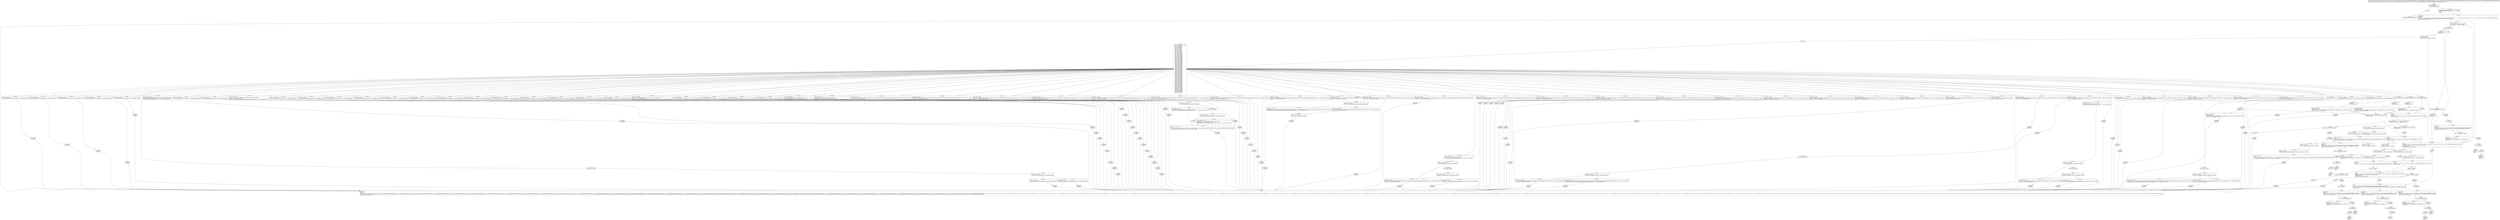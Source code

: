 digraph "CFG forcom.google.android.gms.internal.ads.zzdpn.zza(Ljava\/lang\/Object;Lcom\/google\/android\/gms\/internal\/ads\/zzdpz;Lcom\/google\/android\/gms\/internal\/ads\/zzdnn;)V" {
Node_0 [shape=record,label="{0\:\ 0x0000|MTH_ENTER_BLOCK\l|if (r15 != null) goto L_0x0008\l}"];
Node_1 [shape=record,label="{1\:\ 0x0002}"];
Node_2 [shape=record,label="{2\:\ 0x0007|throw new java.lang.NullPointerException()\l}"];
Node_3 [shape=record,label="{3\:\ 0x0008|com.google.android.gms.internal.ads.zzdqs\<?, ?\> r6 = r12.zzhke\lcom.google.android.gms.internal.ads.zzdno\<?\> r0 = r12.zzhkf\lr5 = null\lr4 = null\l}"];
Node_4 [shape=record,label="{4\:\ 0x000e|LOOP_START\lSYNTHETIC\lPHI: r4 r5 \l  PHI: (r4v1 com.google.android.gms.internal.ads.zzdnr\<?\>) = (r4v0 com.google.android.gms.internal.ads.zzdnr\<?\>), (r4v2 com.google.android.gms.internal.ads.zzdnr\<?\>) binds: [B:3:0x0008, B:190:0x000e] A[DONT_GENERATE, DONT_INLINE]\l  PHI: (r5v1 ?) = (r5v0 ?), (r5v3 ?) binds: [B:3:0x0008, B:190:0x000e] A[DONT_GENERATE, DONT_INLINE]\lLOOP:0: B:4:0x000e\-\>B:190:0x000e\l}"];
Node_5 [shape=record,label="{5\:\ ?|Catch:\{ all \-\> 0x00e1 \}\l|int r1 = r14.zzaws()     \/\/ Catch:\{ all \-\> 0x00e1 \}\lint r2 = zzgx(r1)     \/\/ Catch:\{ all \-\> 0x00e1 \}\l}"];
Node_6 [shape=record,label="{6\:\ 0x0016|if (r2 \>= 0) goto L_0x0075\l}"];
Node_7 [shape=record,label="{7\:\ 0x0018}"];
Node_8 [shape=record,label="{8\:\ 0x001b|if (r1 != Integer.MAX_VALUE) goto L_0x0034\l}"];
Node_9 [shape=record,label="{9\:\ 0x001d|int r0 = r12.zzhka\l}"];
Node_10 [shape=record,label="{10\:\ 0x001f|LOOP_START\lPHI: r0 r5 \l  PHI: (r0v13 int) = (r0v12 int), (r0v14 int) binds: [B:9:0x001d, B:12:0x0023] A[DONT_GENERATE, DONT_INLINE]\l  PHI: (r5v12 ?) = (r5v1 ?), (r5v13 ?) binds: [B:9:0x001d, B:12:0x0023] A[DONT_GENERATE, DONT_INLINE]\lLOOP:1: B:10:0x001f\-\>B:12:0x0023\l}"];
Node_11 [shape=record,label="{11\:\ 0x0021|if (r0 \>= r12.zzhkb) goto L_0x002e\l}"];
Node_12 [shape=record,label="{12\:\ 0x0023|LOOP_END\lLOOP:1: B:10:0x001f\-\>B:12:0x0023\l|java.lang.Object r5 = zza((java.lang.Object) r13, r12.zzhjz[r0], r5, r6)\lint r0 = r0 + 1\l}"];
Node_13 [shape=record,label="{13\:\ 0x002e|if (r5 == null) goto L_?\l}"];
Node_14 [shape=record,label="{14\:\ 0x0030|r6.zzg(r13, r5)\l}"];
Node_15 [shape=record,label="{15\:\ 0x0034|SYNTHETIC\lSplitter:B:15:0x0034\l}"];
Node_16 [shape=record,label="{16\:\ ?|Catch:\{ all \-\> 0x00e1 \}\lSplitter:B:15:0x0034\l}"];
Node_17 [shape=record,label="{17\:\ 0x0036|Catch:\{ all \-\> 0x00e1 \}\l|if (r12.zzhjv != false) goto L_0x0048     \/\/ Catch:\{ all \-\> 0x00e1 \}\l}"];
Node_18 [shape=record,label="{18\:\ 0x0038|Catch:\{ all \-\> 0x00e1 \}\l|r2 = null     \/\/ Catch:\{ all \-\> 0x00e1 \}\l}"];
Node_19 [shape=record,label="{19\:\ 0x0039|Catch:\{ all \-\> 0x00e1 \}\lPHI: r2 \l  PHI: (r2v127 java.lang.Object) = (r2v126 java.lang.Object), (r2v132 java.lang.Object) binds: [B:23:0x0048, B:18:0x0038] A[DONT_GENERATE, DONT_INLINE]\l|if (r2 == null) goto L_0x004f     \/\/ Catch:\{ all \-\> 0x00e1 \}\l}"];
Node_20 [shape=record,label="{20\:\ 0x003b|Catch:\{ all \-\> 0x00e1 \}\l|if (r4 != null) goto L_0x0041     \/\/ Catch:\{ all \-\> 0x00e1 \}\l}"];
Node_21 [shape=record,label="{21\:\ 0x003d|Catch:\{ all \-\> 0x00e1 \}\l|com.google.android.gms.internal.ads.zzdnr r4 = r0.zzz(r13)     \/\/ Catch:\{ all \-\> 0x00e1 \}\l}"];
Node_22 [shape=record,label="{22\:\ 0x0041|Catch:\{ all \-\> 0x00e1 \}\lPHI: r4 \l  PHI: (r4v3 com.google.android.gms.internal.ads.zzdnr\<?\>) = (r4v1 com.google.android.gms.internal.ads.zzdnr\<?\>), (r4v4 com.google.android.gms.internal.ads.zzdnr\<?\>) binds: [B:20:0x003b, B:21:0x003d] A[DONT_GENERATE, DONT_INLINE]\l|java.lang.Object r5 = r0.zza(r14, r2, r15, r4, r5, r6)     \/\/ Catch:\{ all \-\> 0x00e1 \}\l}"];
Node_23 [shape=record,label="{23\:\ 0x0048|Catch:\{ all \-\> 0x00e1 \}\l|java.lang.Object r2 = r0.zza(r15, r12.zzhju, r1)     \/\/ Catch:\{ all \-\> 0x00e1 \}\l}"];
Node_24 [shape=record,label="{24\:\ 0x004f|Catch:\{ all \-\> 0x00e1 \}\l|r6.zza(r14)     \/\/ Catch:\{ all \-\> 0x00e1 \}\l}"];
Node_25 [shape=record,label="{25\:\ 0x0052|Catch:\{ all \-\> 0x00e1 \}\l|if (r5 != null) goto L_0x06a2     \/\/ Catch:\{ all \-\> 0x00e1 \}\l}"];
Node_26 [shape=record,label="{26\:\ 0x0054|Catch:\{ all \-\> 0x00e1 \}\l|java.lang.Object r1 = r6.zzap(r13)     \/\/ Catch:\{ all \-\> 0x00e1 \}\l}"];
Node_27 [shape=record,label="{27\:\ 0x0058|SYNTHETIC\lPHI: r1 \l  PHI: (r1v151 ?) = (r1v150 ?), (r1v154 ?) binds: [B:189:0x06a2, B:26:0x0054] A[DONT_GENERATE, DONT_INLINE]\lSplitter:B:27:0x0058\l}"];
Node_28 [shape=record,label="{28\:\ ?|Catch:\{ all \-\> 0x068e \}\lSplitter:B:27:0x0058\l}"];
Node_29 [shape=record,label="{29\:\ 0x005c|if (r6.zza(r1, r14) != false) goto L_0x069f\l}"];
Node_30 [shape=record,label="{30\:\ 0x005e|int r0 = r12.zzhka\l}"];
Node_31 [shape=record,label="{31\:\ 0x0060|LOOP_START\lPHI: r0 r1 \l  PHI: (r0v16 int) = (r0v15 int), (r0v17 int) binds: [B:30:0x005e, B:33:0x0064] A[DONT_GENERATE, DONT_INLINE]\l  PHI: (r1v152 ?) = (r1v151 ?), (r1v153 ?) binds: [B:30:0x005e, B:33:0x0064] A[DONT_GENERATE, DONT_INLINE]\lLOOP:2: B:31:0x0060\-\>B:33:0x0064\l}"];
Node_32 [shape=record,label="{32\:\ 0x0062|if (r0 \>= r12.zzhkb) goto L_0x006f\l}"];
Node_33 [shape=record,label="{33\:\ 0x0064|LOOP_END\lLOOP:2: B:31:0x0060\-\>B:33:0x0064\l|java.lang.Object r1 = zza((java.lang.Object) r13, r12.zzhjz[r0], r1, r6)\lint r0 = r0 + 1\l}"];
Node_34 [shape=record,label="{34\:\ 0x006f|if (r1 == null) goto L_?\l}"];
Node_35 [shape=record,label="{35\:\ 0x0071|r6.zzg(r13, r1)\l}"];
Node_36 [shape=record,label="{36\:\ 0x0075|SYNTHETIC\lSplitter:B:36:0x0075\l}"];
Node_37 [shape=record,label="{37\:\ ?|Catch:\{ all \-\> 0x00e1 \}\lSplitter:B:36:0x0075\l|int r3 = zzgu(r2)     \/\/ Catch:\{ all \-\> 0x00e1 \}\l}"];
Node_38 [shape=record,label="{38\:\ 0x0078}"];
Node_39 [shape=record,label="{39\:\ 0x007e|switch(((267386880 & r3) \>\>\> 20)) \{\l    case 0: goto L_0x009e;\l    case 1: goto L_0x00d0;\l    case 2: goto L_0x00f5;\l    case 3: goto L_0x0106;\l    case 4: goto L_0x0117;\l    case 5: goto L_0x0128;\l    case 6: goto L_0x0139;\l    case 7: goto L_0x014a;\l    case 8: goto L_0x015b;\l    case 9: goto L_0x0163;\l    case 10: goto L_0x019d;\l    case 11: goto L_0x01ae;\l    case 12: goto L_0x01bf;\l    case 13: goto L_0x01e2;\l    case 14: goto L_0x01f3;\l    case 15: goto L_0x0204;\l    case 16: goto L_0x0215;\l    case 17: goto L_0x0226;\l    case 18: goto L_0x0260;\l    case 19: goto L_0x0270;\l    case 20: goto L_0x0280;\l    case 21: goto L_0x0290;\l    case 22: goto L_0x02a0;\l    case 23: goto L_0x02b0;\l    case 24: goto L_0x02c0;\l    case 25: goto L_0x02d0;\l    case 26: goto L_0x02e0;\l    case 27: goto L_0x0306;\l    case 28: goto L_0x031a;\l    case 29: goto L_0x032a;\l    case 30: goto L_0x033a;\l    case 31: goto L_0x0352;\l    case 32: goto L_0x0362;\l    case 33: goto L_0x0372;\l    case 34: goto L_0x0382;\l    case 35: goto L_0x0392;\l    case 36: goto L_0x03a2;\l    case 37: goto L_0x03b2;\l    case 38: goto L_0x03c2;\l    case 39: goto L_0x03d2;\l    case 40: goto L_0x03e2;\l    case 41: goto L_0x03f2;\l    case 42: goto L_0x0402;\l    case 43: goto L_0x0412;\l    case 44: goto L_0x0422;\l    case 45: goto L_0x043a;\l    case 46: goto L_0x044a;\l    case 47: goto L_0x045a;\l    case 48: goto L_0x046a;\l    case 49: goto L_0x047a;\l    case 50: goto L_0x048e;\l    case 51: goto L_0x04d2;\l    case 52: goto L_0x04e7;\l    case 53: goto L_0x04fc;\l    case 54: goto L_0x0511;\l    case 55: goto L_0x0526;\l    case 56: goto L_0x053b;\l    case 57: goto L_0x0550;\l    case 58: goto L_0x0565;\l    case 59: goto L_0x057a;\l    case 60: goto L_0x0582;\l    case 61: goto L_0x05be;\l    case 62: goto L_0x05cf;\l    case 63: goto L_0x05e4;\l    case 64: goto L_0x060b;\l    case 65: goto L_0x0620;\l    case 66: goto L_0x0635;\l    case 67: goto L_0x064a;\l    case 68: goto L_0x065f;\l    default: goto L_0x0081;\l\}\l}"];
Node_40 [shape=record,label="{40\:\ 0x0081|if (r5 != null) goto L_0x0699\l}"];
Node_41 [shape=record,label="{41\:\ 0x0083|SYNTHETIC\lSplitter:B:41:0x0083\l}"];
Node_42 [shape=record,label="{42\:\ ?|Catch:\{ zzdok \-\> 0x00af \}\lSplitter:B:41:0x0083\l|java.lang.Object r1 = r6.zzazy()     \/\/ Catch:\{ zzdok \-\> 0x00af \}\l}"];
Node_43 [shape=record,label="{43\:\ 0x0087|SYNTHETIC\lPHI: r1 \l  PHI: (r1v143 ?) = (r1v142 ?), (r1v146 ?) binds: [B:186:0x0699, B:42:?] A[DONT_GENERATE, DONT_INLINE]\lSplitter:B:43:0x0087\l}"];
Node_44 [shape=record,label="{44\:\ ?|Catch:\{ zzdok \-\> 0x0692 \}\lSplitter:B:43:0x0087\l}"];
Node_45 [shape=record,label="{45\:\ 0x008b|if (r6.zza(r1, r14) != false) goto L_0x067b\l}"];
Node_46 [shape=record,label="{46\:\ 0x008d|int r0 = r12.zzhka\l}"];
Node_47 [shape=record,label="{47\:\ 0x008f|LOOP_START\lPHI: r0 r1 \l  PHI: (r0v10 int) = (r0v9 int), (r0v11 int) binds: [B:46:0x008d, B:49:0x0093] A[DONT_GENERATE, DONT_INLINE]\l  PHI: (r1v144 ?) = (r1v143 ?), (r1v145 ?) binds: [B:46:0x008d, B:49:0x0093] A[DONT_GENERATE, DONT_INLINE]\lLOOP:3: B:47:0x008f\-\>B:49:0x0093\l}"];
Node_48 [shape=record,label="{48\:\ 0x0091|if (r0 \>= r12.zzhkb) goto L_0x0674\l}"];
Node_49 [shape=record,label="{49\:\ 0x0093|LOOP_END\lLOOP:3: B:47:0x008f\-\>B:49:0x0093\l|java.lang.Object r1 = zza((java.lang.Object) r13, r12.zzhjz[r0], r1, r6)\lint r0 = r0 + 1\l}"];
Node_50 [shape=record,label="{50\:\ 0x009e|long r8 = (long) (1048575 & r3)\l}"];
Node_51 [shape=record,label="{51\:\ 0x00a3|SYNTHETIC\lSplitter:B:51:0x00a3\l}"];
Node_52 [shape=record,label="{52\:\ ?|Catch:\{ zzdok \-\> 0x00af \}\lSplitter:B:51:0x00a3\l|com.google.android.gms.internal.ads.zzdqy.zza((java.lang.Object) r13, r8, r14.readDouble())     \/\/ Catch:\{ zzdok \-\> 0x00af \}\lzze(r13, r2)     \/\/ Catch:\{ zzdok \-\> 0x00af \}\l}"];
Node_53 [shape=record,label="{53\:\ 0x00af|ExcHandler: zzdok (e com.google.android.gms.internal.ads.zzdok)\lSplitter:B:41:0x0083\l}"];
Node_54 [shape=record,label="{54\:\ 0x00b0|SYNTHETIC\lPHI: r5 \l  PHI: (r5v8 ?) = (r5v1 ?), (r5v10 ?) binds: [B:53:0x00af, B:184:0x0693] A[DONT_GENERATE, DONT_INLINE]\lSplitter:B:54:0x00b0\l}"];
Node_55 [shape=record,label="{55\:\ ?|Catch:\{ all \-\> 0x00e1 \}\lSplitter:B:54:0x00b0\l|r6.zza(r14)     \/\/ Catch:\{ all \-\> 0x00e1 \}\l}"];
Node_56 [shape=record,label="{56\:\ 0x00b3|Catch:\{ all \-\> 0x00e1 \}\l|if (r5 != null) goto L_0x0696     \/\/ Catch:\{ all \-\> 0x00e1 \}\l}"];
Node_57 [shape=record,label="{57\:\ 0x00b5|Catch:\{ all \-\> 0x00e1 \}\l|java.lang.Object r1 = r6.zzap(r13)     \/\/ Catch:\{ all \-\> 0x00e1 \}\l}"];
Node_58 [shape=record,label="{58\:\ 0x00b9|SYNTHETIC\lPHI: r1 \l  PHI: (r1v135 ?) = (r1v134 ?), (r1v138 ?) binds: [B:185:0x0696, B:57:0x00b5] A[DONT_GENERATE, DONT_INLINE]\l}"];
Node_59 [shape=record,label="{59\:\ ?|Catch:\{ all \-\> 0x068e \}\l}"];
Node_60 [shape=record,label="{60\:\ 0x00bd|if (r6.zza(r1, r14) != false) goto L_0x0685\l}"];
Node_61 [shape=record,label="{61\:\ 0x00bf|int r0 = r12.zzhka\l}"];
Node_62 [shape=record,label="{62\:\ 0x00c1|LOOP_START\lPHI: r0 r1 \l  PHI: (r0v7 int) = (r0v6 int), (r0v8 int) binds: [B:61:0x00bf, B:64:0x00c5] A[DONT_GENERATE, DONT_INLINE]\l  PHI: (r1v136 ?) = (r1v135 ?), (r1v137 ?) binds: [B:61:0x00bf, B:64:0x00c5] A[DONT_GENERATE, DONT_INLINE]\lLOOP:4: B:62:0x00c1\-\>B:64:0x00c5\l}"];
Node_63 [shape=record,label="{63\:\ 0x00c3|if (r0 \>= r12.zzhkb) goto L_0x067e\l}"];
Node_64 [shape=record,label="{64\:\ 0x00c5|LOOP_END\lLOOP:4: B:62:0x00c1\-\>B:64:0x00c5\l|java.lang.Object r1 = zza((java.lang.Object) r13, r12.zzhjz[r0], r1, r6)\lint r0 = r0 + 1\l}"];
Node_65 [shape=record,label="{65\:\ 0x00d0|long r8 = (long) (1048575 & r3)\l}"];
Node_66 [shape=record,label="{66\:\ 0x00d5|SYNTHETIC\lSplitter:B:66:0x00d5\l}"];
Node_67 [shape=record,label="{67\:\ ?|Catch:\{ zzdok \-\> 0x00af \}\lSplitter:B:66:0x00d5\l|com.google.android.gms.internal.ads.zzdqy.zza((java.lang.Object) r13, r8, r14.readFloat())     \/\/ Catch:\{ zzdok \-\> 0x00af \}\lzze(r13, r2)     \/\/ Catch:\{ zzdok \-\> 0x00af \}\l}"];
Node_68 [shape=record,label="{68\:\ 0x00e1|PHI: r5 \l  PHI: (r5v2 ?) = (r5v1 ?), (r5v1 ?), (r5v1 ?), (r5v1 ?), (r5v8 ?), (r5v1 ?) binds: [B:4:0x000e, B:5:?, B:36:0x0075, B:37:?, B:54:0x00b0, B:15:0x0034] A[DONT_GENERATE, DONT_INLINE]\lExcHandler: all (r0v4 'th' java.lang.Throwable A[CUSTOM_DECLARE])\lSplitter:B:54:0x00b0\l|java.lang.Throwable r0 = move\-exception\l}"];
Node_69 [shape=record,label="{69\:\ 0x00e2|r2 = r0\lr1 = r5\l}"];
Node_70 [shape=record,label="{70\:\ 0x00e4|PHI: r1 r2 \l  PHI: (r1v0 ?) = (r1v3 ?), (r1v5 ?) binds: [B:69:0x00e2, B:182:0x068f] A[DONT_GENERATE, DONT_INLINE]\l  PHI: (r2v0 java.lang.Throwable) = (r2v1 java.lang.Throwable), (r2v3 java.lang.Throwable) binds: [B:69:0x00e2, B:182:0x068f] A[DONT_GENERATE, DONT_INLINE]\l|int r0 = r12.zzhka\l}"];
Node_71 [shape=record,label="{71\:\ 0x00e6|LOOP_START\lPHI: r0 r1 \l  PHI: (r0v2 int) = (r0v1 int), (r0v3 int) binds: [B:70:0x00e4, B:73:0x00ea] A[DONT_GENERATE, DONT_INLINE]\l  PHI: (r1v1 ?) = (r1v0 ?), (r1v2 ?) binds: [B:70:0x00e4, B:73:0x00ea] A[DONT_GENERATE, DONT_INLINE]\lLOOP:5: B:71:0x00e6\-\>B:73:0x00ea\l}"];
Node_72 [shape=record,label="{72\:\ 0x00e8|if (r0 \>= r12.zzhkb) goto L_0x0688\l}"];
Node_73 [shape=record,label="{73\:\ 0x00ea|LOOP_END\lLOOP:5: B:71:0x00e6\-\>B:73:0x00ea\l|java.lang.Object r1 = zza((java.lang.Object) r13, r12.zzhjz[r0], r1, r6)\lint r0 = r0 + 1\l}"];
Node_74 [shape=record,label="{74\:\ 0x00f5|long r8 = (long) (1048575 & r3)\l}"];
Node_75 [shape=record,label="{75\:\ 0x00fa|SYNTHETIC\lSplitter:B:75:0x00fa\l}"];
Node_76 [shape=record,label="{76\:\ ?|Catch:\{ zzdok \-\> 0x00af \}\lSplitter:B:75:0x00fa\l|com.google.android.gms.internal.ads.zzdqy.zza((java.lang.Object) r13, r8, r14.zzavw())     \/\/ Catch:\{ zzdok \-\> 0x00af \}\lzze(r13, r2)     \/\/ Catch:\{ zzdok \-\> 0x00af \}\l}"];
Node_77 [shape=record,label="{77\:\ 0x0106|Catch:\{ zzdok \-\> 0x00af \}\l|com.google.android.gms.internal.ads.zzdqy.zza((java.lang.Object) r13, (long) (1048575 & r3), r14.zzavv())     \/\/ Catch:\{ zzdok \-\> 0x00af \}\lzze(r13, r2)     \/\/ Catch:\{ zzdok \-\> 0x00af \}\l}"];
Node_78 [shape=record,label="{78\:\ 0x0117|Catch:\{ zzdok \-\> 0x00af \}\l|com.google.android.gms.internal.ads.zzdqy.zzb((java.lang.Object) r13, (long) (1048575 & r3), r14.zzavx())     \/\/ Catch:\{ zzdok \-\> 0x00af \}\lzze(r13, r2)     \/\/ Catch:\{ zzdok \-\> 0x00af \}\l}"];
Node_79 [shape=record,label="{79\:\ 0x0128|Catch:\{ zzdok \-\> 0x00af \}\l|com.google.android.gms.internal.ads.zzdqy.zza((java.lang.Object) r13, (long) (1048575 & r3), r14.zzavy())     \/\/ Catch:\{ zzdok \-\> 0x00af \}\lzze(r13, r2)     \/\/ Catch:\{ zzdok \-\> 0x00af \}\l}"];
Node_80 [shape=record,label="{80\:\ 0x0139|Catch:\{ zzdok \-\> 0x00af \}\l|com.google.android.gms.internal.ads.zzdqy.zzb((java.lang.Object) r13, (long) (1048575 & r3), r14.zzavz())     \/\/ Catch:\{ zzdok \-\> 0x00af \}\lzze(r13, r2)     \/\/ Catch:\{ zzdok \-\> 0x00af \}\l}"];
Node_81 [shape=record,label="{81\:\ 0x014a|Catch:\{ zzdok \-\> 0x00af \}\l|com.google.android.gms.internal.ads.zzdqy.zza((java.lang.Object) r13, (long) (1048575 & r3), r14.zzawa())     \/\/ Catch:\{ zzdok \-\> 0x00af \}\lzze(r13, r2)     \/\/ Catch:\{ zzdok \-\> 0x00af \}\l}"];
Node_82 [shape=record,label="{82\:\ 0x015b|Catch:\{ zzdok \-\> 0x00af \}\l|zza((java.lang.Object) r13, r3, r14)     \/\/ Catch:\{ zzdok \-\> 0x00af \}\lzze(r13, r2)     \/\/ Catch:\{ zzdok \-\> 0x00af \}\l}"];
Node_83 [shape=record,label="{83\:\ 0x0163|Catch:\{ zzdok \-\> 0x00af \}\l}"];
Node_84 [shape=record,label="{84\:\ 0x0167|Catch:\{ zzdok \-\> 0x00af \}\l|if (zzd(r13, r2) == false) goto L_0x0188     \/\/ Catch:\{ zzdok \-\> 0x00af \}\l}"];
Node_85 [shape=record,label="{85\:\ 0x0169|Catch:\{ zzdok \-\> 0x00af \}\l|java.lang.Object r1 = com.google.android.gms.internal.ads.zzdoc.zzb(com.google.android.gms.internal.ads.zzdqy.zzp(r13, (long) (1048575 & r3)), r14.zza(zzgr(r2), r15))     \/\/ Catch:\{ zzdok \-\> 0x00af \}\lcom.google.android.gms.internal.ads.zzdqy.zza((java.lang.Object) r13, (long) (1048575 & r3), r1)     \/\/ Catch:\{ zzdok \-\> 0x00af \}\l}"];
Node_86 [shape=record,label="{86\:\ 0x0188|Catch:\{ zzdok \-\> 0x00af \}\l|com.google.android.gms.internal.ads.zzdqy.zza((java.lang.Object) r13, (long) (1048575 & r3), r14.zza(zzgr(r2), r15))     \/\/ Catch:\{ zzdok \-\> 0x00af \}\lzze(r13, r2)     \/\/ Catch:\{ zzdok \-\> 0x00af \}\l}"];
Node_87 [shape=record,label="{87\:\ 0x019d|Catch:\{ zzdok \-\> 0x00af \}\l|com.google.android.gms.internal.ads.zzdqy.zza((java.lang.Object) r13, (long) (1048575 & r3), (java.lang.Object) r14.zzawc())     \/\/ Catch:\{ zzdok \-\> 0x00af \}\lzze(r13, r2)     \/\/ Catch:\{ zzdok \-\> 0x00af \}\l}"];
Node_88 [shape=record,label="{88\:\ 0x01ae|Catch:\{ zzdok \-\> 0x00af \}\l|com.google.android.gms.internal.ads.zzdqy.zzb((java.lang.Object) r13, (long) (1048575 & r3), r14.zzawd())     \/\/ Catch:\{ zzdok \-\> 0x00af \}\lzze(r13, r2)     \/\/ Catch:\{ zzdok \-\> 0x00af \}\l}"];
Node_89 [shape=record,label="{89\:\ 0x01bf|Catch:\{ zzdok \-\> 0x00af \}\l|int r7 = r14.zzawe()     \/\/ Catch:\{ zzdok \-\> 0x00af \}\lcom.google.android.gms.internal.ads.zzdof r8 = zzgt(r2)     \/\/ Catch:\{ zzdok \-\> 0x00af \}\l}"];
Node_90 [shape=record,label="{90\:\ 0x01c7|Catch:\{ zzdok \-\> 0x00af \}\l|if (r8 == null) goto L_0x01cf     \/\/ Catch:\{ zzdok \-\> 0x00af \}\l}"];
Node_91 [shape=record,label="{91\:\ 0x01c9|Catch:\{ zzdok \-\> 0x00af \}\l}"];
Node_92 [shape=record,label="{92\:\ 0x01cd|Catch:\{ zzdok \-\> 0x00af \}\l|if (r8.zzf(r7) == false) goto L_0x01dc     \/\/ Catch:\{ zzdok \-\> 0x00af \}\l}"];
Node_93 [shape=record,label="{93\:\ 0x01cf|Catch:\{ zzdok \-\> 0x00af \}\l|com.google.android.gms.internal.ads.zzdqy.zzb((java.lang.Object) r13, (long) (1048575 & r3), r7)     \/\/ Catch:\{ zzdok \-\> 0x00af \}\lzze(r13, r2)     \/\/ Catch:\{ zzdok \-\> 0x00af \}\l}"];
Node_94 [shape=record,label="{94\:\ 0x01dc|Catch:\{ zzdok \-\> 0x00af \}\l|java.lang.Object r5 = com.google.android.gms.internal.ads.zzdqc.zza(r1, r7, r5, r6)     \/\/ Catch:\{ zzdok \-\> 0x00af \}\l}"];
Node_95 [shape=record,label="{95\:\ 0x01e2|Catch:\{ zzdok \-\> 0x00af \}\l|com.google.android.gms.internal.ads.zzdqy.zzb((java.lang.Object) r13, (long) (1048575 & r3), r14.zzawf())     \/\/ Catch:\{ zzdok \-\> 0x00af \}\lzze(r13, r2)     \/\/ Catch:\{ zzdok \-\> 0x00af \}\l}"];
Node_96 [shape=record,label="{96\:\ 0x01f3|Catch:\{ zzdok \-\> 0x00af \}\l|com.google.android.gms.internal.ads.zzdqy.zza((java.lang.Object) r13, (long) (1048575 & r3), r14.zzawg())     \/\/ Catch:\{ zzdok \-\> 0x00af \}\lzze(r13, r2)     \/\/ Catch:\{ zzdok \-\> 0x00af \}\l}"];
Node_97 [shape=record,label="{97\:\ 0x0204|Catch:\{ zzdok \-\> 0x00af \}\l|com.google.android.gms.internal.ads.zzdqy.zzb((java.lang.Object) r13, (long) (1048575 & r3), r14.zzawh())     \/\/ Catch:\{ zzdok \-\> 0x00af \}\lzze(r13, r2)     \/\/ Catch:\{ zzdok \-\> 0x00af \}\l}"];
Node_98 [shape=record,label="{98\:\ 0x0215|Catch:\{ zzdok \-\> 0x00af \}\l|com.google.android.gms.internal.ads.zzdqy.zza((java.lang.Object) r13, (long) (1048575 & r3), r14.zzawi())     \/\/ Catch:\{ zzdok \-\> 0x00af \}\lzze(r13, r2)     \/\/ Catch:\{ zzdok \-\> 0x00af \}\l}"];
Node_99 [shape=record,label="{99\:\ 0x0226|Catch:\{ zzdok \-\> 0x00af \}\l}"];
Node_100 [shape=record,label="{100\:\ 0x022a|Catch:\{ zzdok \-\> 0x00af \}\l|if (zzd(r13, r2) == false) goto L_0x024b     \/\/ Catch:\{ zzdok \-\> 0x00af \}\l}"];
Node_101 [shape=record,label="{101\:\ 0x022c|Catch:\{ zzdok \-\> 0x00af \}\l|java.lang.Object r1 = com.google.android.gms.internal.ads.zzdoc.zzb(com.google.android.gms.internal.ads.zzdqy.zzp(r13, (long) (1048575 & r3)), r14.zzb(zzgr(r2), r15))     \/\/ Catch:\{ zzdok \-\> 0x00af \}\lcom.google.android.gms.internal.ads.zzdqy.zza((java.lang.Object) r13, (long) (1048575 & r3), r1)     \/\/ Catch:\{ zzdok \-\> 0x00af \}\l}"];
Node_102 [shape=record,label="{102\:\ 0x024b|Catch:\{ zzdok \-\> 0x00af \}\l|com.google.android.gms.internal.ads.zzdqy.zza((java.lang.Object) r13, (long) (1048575 & r3), r14.zzb(zzgr(r2), r15))     \/\/ Catch:\{ zzdok \-\> 0x00af \}\lzze(r13, r2)     \/\/ Catch:\{ zzdok \-\> 0x00af \}\l}"];
Node_103 [shape=record,label="{103\:\ 0x0260|Catch:\{ zzdok \-\> 0x00af \}\l|r14.zzi(r12.zzhkd.zza(r13, (long) (1048575 & r3)))     \/\/ Catch:\{ zzdok \-\> 0x00af \}\l}"];
Node_104 [shape=record,label="{104\:\ 0x0270|Catch:\{ zzdok \-\> 0x00af \}\l|r14.zzj(r12.zzhkd.zza(r13, (long) (1048575 & r3)))     \/\/ Catch:\{ zzdok \-\> 0x00af \}\l}"];
Node_105 [shape=record,label="{105\:\ 0x0280|Catch:\{ zzdok \-\> 0x00af \}\l|r14.zzl(r12.zzhkd.zza(r13, (long) (1048575 & r3)))     \/\/ Catch:\{ zzdok \-\> 0x00af \}\l}"];
Node_106 [shape=record,label="{106\:\ 0x0290|Catch:\{ zzdok \-\> 0x00af \}\l|r14.zzk(r12.zzhkd.zza(r13, (long) (1048575 & r3)))     \/\/ Catch:\{ zzdok \-\> 0x00af \}\l}"];
Node_107 [shape=record,label="{107\:\ 0x02a0|Catch:\{ zzdok \-\> 0x00af \}\l|r14.zzm(r12.zzhkd.zza(r13, (long) (1048575 & r3)))     \/\/ Catch:\{ zzdok \-\> 0x00af \}\l}"];
Node_108 [shape=record,label="{108\:\ 0x02b0|Catch:\{ zzdok \-\> 0x00af \}\l|r14.zzn(r12.zzhkd.zza(r13, (long) (1048575 & r3)))     \/\/ Catch:\{ zzdok \-\> 0x00af \}\l}"];
Node_109 [shape=record,label="{109\:\ 0x02c0|Catch:\{ zzdok \-\> 0x00af \}\l|r14.zzo(r12.zzhkd.zza(r13, (long) (1048575 & r3)))     \/\/ Catch:\{ zzdok \-\> 0x00af \}\l}"];
Node_110 [shape=record,label="{110\:\ 0x02d0|Catch:\{ zzdok \-\> 0x00af \}\l|r14.zzp(r12.zzhkd.zza(r13, (long) (1048575 & r3)))     \/\/ Catch:\{ zzdok \-\> 0x00af \}\l}"];
Node_111 [shape=record,label="{111\:\ 0x02e0|Catch:\{ zzdok \-\> 0x00af \}\l}"];
Node_112 [shape=record,label="{112\:\ 0x02e4|Catch:\{ zzdok \-\> 0x00af \}\l|if (zzgw(r3) == false) goto L_0x02f6     \/\/ Catch:\{ zzdok \-\> 0x00af \}\l}"];
Node_113 [shape=record,label="{113\:\ 0x02e6|Catch:\{ zzdok \-\> 0x00af \}\l|r14.zzq(r12.zzhkd.zza(r13, (long) (1048575 & r3)))     \/\/ Catch:\{ zzdok \-\> 0x00af \}\l}"];
Node_114 [shape=record,label="{114\:\ 0x02f6|Catch:\{ zzdok \-\> 0x00af \}\l|r14.readStringList(r12.zzhkd.zza(r13, (long) (1048575 & r3)))     \/\/ Catch:\{ zzdok \-\> 0x00af \}\l}"];
Node_115 [shape=record,label="{115\:\ 0x0306|Catch:\{ zzdok \-\> 0x00af \}\l|com.google.android.gms.internal.ads.zzdqa r1 = zzgr(r2)     \/\/ Catch:\{ zzdok \-\> 0x00af \}\lcom.google.android.gms.internal.ads.zzdot r7 = r12.zzhkd     \/\/ Catch:\{ zzdok \-\> 0x00af \}\lr14.zza(r7.zza(r13, (long) (1048575 & r3)), r1, r15)     \/\/ Catch:\{ zzdok \-\> 0x00af \}\l}"];
Node_116 [shape=record,label="{116\:\ 0x031a|Catch:\{ zzdok \-\> 0x00af \}\l|r14.zzr(r12.zzhkd.zza(r13, (long) (1048575 & r3)))     \/\/ Catch:\{ zzdok \-\> 0x00af \}\l}"];
Node_117 [shape=record,label="{117\:\ 0x032a|Catch:\{ zzdok \-\> 0x00af \}\l|r14.zzs(r12.zzhkd.zza(r13, (long) (1048575 & r3)))     \/\/ Catch:\{ zzdok \-\> 0x00af \}\l}"];
Node_118 [shape=record,label="{118\:\ 0x033a|Catch:\{ zzdok \-\> 0x00af \}\l|java.util.List r3 = r12.zzhkd.zza(r13, (long) (r3 & 1048575))     \/\/ Catch:\{ zzdok \-\> 0x00af \}\lr14.zzt(r3)     \/\/ Catch:\{ zzdok \-\> 0x00af \}\ljava.lang.Object r5 = com.google.android.gms.internal.ads.zzdqc.zza(r1, r3, zzgt(r2), r5, r6)     \/\/ Catch:\{ zzdok \-\> 0x00af \}\l}"];
Node_119 [shape=record,label="{119\:\ 0x0352|Catch:\{ zzdok \-\> 0x00af \}\l|r14.zzu(r12.zzhkd.zza(r13, (long) (1048575 & r3)))     \/\/ Catch:\{ zzdok \-\> 0x00af \}\l}"];
Node_120 [shape=record,label="{120\:\ 0x0362|Catch:\{ zzdok \-\> 0x00af \}\l|r14.zzv(r12.zzhkd.zza(r13, (long) (1048575 & r3)))     \/\/ Catch:\{ zzdok \-\> 0x00af \}\l}"];
Node_121 [shape=record,label="{121\:\ 0x0372|Catch:\{ zzdok \-\> 0x00af \}\l|r14.zzw(r12.zzhkd.zza(r13, (long) (1048575 & r3)))     \/\/ Catch:\{ zzdok \-\> 0x00af \}\l}"];
Node_122 [shape=record,label="{122\:\ 0x0382|Catch:\{ zzdok \-\> 0x00af \}\l|r14.zzx(r12.zzhkd.zza(r13, (long) (1048575 & r3)))     \/\/ Catch:\{ zzdok \-\> 0x00af \}\l}"];
Node_123 [shape=record,label="{123\:\ 0x0392|Catch:\{ zzdok \-\> 0x00af \}\l|r14.zzi(r12.zzhkd.zza(r13, (long) (1048575 & r3)))     \/\/ Catch:\{ zzdok \-\> 0x00af \}\l}"];
Node_124 [shape=record,label="{124\:\ 0x03a2|Catch:\{ zzdok \-\> 0x00af \}\l|r14.zzj(r12.zzhkd.zza(r13, (long) (1048575 & r3)))     \/\/ Catch:\{ zzdok \-\> 0x00af \}\l}"];
Node_125 [shape=record,label="{125\:\ 0x03b2|Catch:\{ zzdok \-\> 0x00af \}\l|r14.zzl(r12.zzhkd.zza(r13, (long) (1048575 & r3)))     \/\/ Catch:\{ zzdok \-\> 0x00af \}\l}"];
Node_126 [shape=record,label="{126\:\ 0x03c2|Catch:\{ zzdok \-\> 0x00af \}\l|r14.zzk(r12.zzhkd.zza(r13, (long) (1048575 & r3)))     \/\/ Catch:\{ zzdok \-\> 0x00af \}\l}"];
Node_127 [shape=record,label="{127\:\ 0x03d2|Catch:\{ zzdok \-\> 0x00af \}\l|r14.zzm(r12.zzhkd.zza(r13, (long) (1048575 & r3)))     \/\/ Catch:\{ zzdok \-\> 0x00af \}\l}"];
Node_128 [shape=record,label="{128\:\ 0x03e2|Catch:\{ zzdok \-\> 0x00af \}\l|r14.zzn(r12.zzhkd.zza(r13, (long) (1048575 & r3)))     \/\/ Catch:\{ zzdok \-\> 0x00af \}\l}"];
Node_129 [shape=record,label="{129\:\ 0x03f2|Catch:\{ zzdok \-\> 0x00af \}\l|r14.zzo(r12.zzhkd.zza(r13, (long) (1048575 & r3)))     \/\/ Catch:\{ zzdok \-\> 0x00af \}\l}"];
Node_130 [shape=record,label="{130\:\ 0x0402|Catch:\{ zzdok \-\> 0x00af \}\l|r14.zzp(r12.zzhkd.zza(r13, (long) (1048575 & r3)))     \/\/ Catch:\{ zzdok \-\> 0x00af \}\l}"];
Node_131 [shape=record,label="{131\:\ 0x0412|Catch:\{ zzdok \-\> 0x00af \}\l|r14.zzs(r12.zzhkd.zza(r13, (long) (1048575 & r3)))     \/\/ Catch:\{ zzdok \-\> 0x00af \}\l}"];
Node_132 [shape=record,label="{132\:\ 0x0422|Catch:\{ zzdok \-\> 0x00af \}\l|java.util.List r3 = r12.zzhkd.zza(r13, (long) (r3 & 1048575))     \/\/ Catch:\{ zzdok \-\> 0x00af \}\lr14.zzt(r3)     \/\/ Catch:\{ zzdok \-\> 0x00af \}\ljava.lang.Object r5 = com.google.android.gms.internal.ads.zzdqc.zza(r1, r3, zzgt(r2), r5, r6)     \/\/ Catch:\{ zzdok \-\> 0x00af \}\l}"];
Node_133 [shape=record,label="{133\:\ 0x043a|Catch:\{ zzdok \-\> 0x00af \}\l|r14.zzu(r12.zzhkd.zza(r13, (long) (1048575 & r3)))     \/\/ Catch:\{ zzdok \-\> 0x00af \}\l}"];
Node_134 [shape=record,label="{134\:\ 0x044a|Catch:\{ zzdok \-\> 0x00af \}\l|r14.zzv(r12.zzhkd.zza(r13, (long) (1048575 & r3)))     \/\/ Catch:\{ zzdok \-\> 0x00af \}\l}"];
Node_135 [shape=record,label="{135\:\ 0x045a|Catch:\{ zzdok \-\> 0x00af \}\l|r14.zzw(r12.zzhkd.zza(r13, (long) (1048575 & r3)))     \/\/ Catch:\{ zzdok \-\> 0x00af \}\l}"];
Node_136 [shape=record,label="{136\:\ 0x046a|Catch:\{ zzdok \-\> 0x00af \}\l|r14.zzx(r12.zzhkd.zza(r13, (long) (1048575 & r3)))     \/\/ Catch:\{ zzdok \-\> 0x00af \}\l}"];
Node_137 [shape=record,label="{137\:\ 0x047a|Catch:\{ zzdok \-\> 0x00af \}\l|long r8 = (long) (1048575 & r3)     \/\/ Catch:\{ zzdok \-\> 0x00af \}\lcom.google.android.gms.internal.ads.zzdqa r1 = zzgr(r2)     \/\/ Catch:\{ zzdok \-\> 0x00af \}\lr14.zzb(r12.zzhkd.zza(r13, r8), r1, r15)     \/\/ Catch:\{ zzdok \-\> 0x00af \}\l}"];
Node_138 [shape=record,label="{138\:\ 0x048e|Catch:\{ zzdok \-\> 0x00af \}\l|java.lang.Object r3 = zzgs(r2)     \/\/ Catch:\{ zzdok \-\> 0x00af \}\llong r8 = (long) (zzgu(r2) & 1048575)     \/\/ Catch:\{ zzdok \-\> 0x00af \}\ljava.lang.Object r2 = com.google.android.gms.internal.ads.zzdqy.zzp(r13, r8)     \/\/ Catch:\{ zzdok \-\> 0x00af \}\l}"];
Node_139 [shape=record,label="{139\:\ 0x049f|Catch:\{ zzdok \-\> 0x00af \}\l|if (r2 != null) goto L_0x04bb     \/\/ Catch:\{ zzdok \-\> 0x00af \}\l}"];
Node_140 [shape=record,label="{140\:\ 0x04a1|Catch:\{ zzdok \-\> 0x00af \}\l|java.lang.Object r1 = r12.zzhkg.zzai(r3)     \/\/ Catch:\{ zzdok \-\> 0x00af \}\lcom.google.android.gms.internal.ads.zzdqy.zza((java.lang.Object) r13, r8, r1)     \/\/ Catch:\{ zzdok \-\> 0x00af \}\l}"];
Node_141 [shape=record,label="{141\:\ 0x04aa|Catch:\{ zzdok \-\> 0x00af \}\lPHI: r1 \l  PHI: (r1v13 java.lang.Object) = (r1v10 java.lang.Object), (r1v12 java.lang.Object), (r1v16 java.lang.Object) binds: [B:187:0x069c, B:144:0x04c3, B:140:0x04a1] A[DONT_GENERATE, DONT_INLINE]\l|r14.zza(r12.zzhkg.zzae(r1), r12.zzhkg.zzaj(r3), r15)     \/\/ Catch:\{ zzdok \-\> 0x00af \}\l}"];
Node_142 [shape=record,label="{142\:\ 0x04bb|Catch:\{ zzdok \-\> 0x00af \}\l}"];
Node_143 [shape=record,label="{143\:\ 0x04c1|Catch:\{ zzdok \-\> 0x00af \}\l|if (r12.zzhkg.zzag(r2) == false) goto L_0x069c     \/\/ Catch:\{ zzdok \-\> 0x00af \}\l}"];
Node_144 [shape=record,label="{144\:\ 0x04c3|Catch:\{ zzdok \-\> 0x00af \}\l|java.lang.Object r1 = r12.zzhkg.zzai(r3)     \/\/ Catch:\{ zzdok \-\> 0x00af \}\lr12.zzhkg.zzc(r1, r2)     \/\/ Catch:\{ zzdok \-\> 0x00af \}\lcom.google.android.gms.internal.ads.zzdqy.zza((java.lang.Object) r13, r8, r1)     \/\/ Catch:\{ zzdok \-\> 0x00af \}\l}"];
Node_145 [shape=record,label="{145\:\ 0x04d2|Catch:\{ zzdok \-\> 0x00af \}\l|com.google.android.gms.internal.ads.zzdqy.zza((java.lang.Object) r13, (long) (r3 & 1048575), (java.lang.Object) java.lang.Double.valueOf(r14.readDouble()))     \/\/ Catch:\{ zzdok \-\> 0x00af \}\lzzb(r13, r1, r2)     \/\/ Catch:\{ zzdok \-\> 0x00af \}\l}"];
Node_146 [shape=record,label="{146\:\ 0x04e7|Catch:\{ zzdok \-\> 0x00af \}\l|com.google.android.gms.internal.ads.zzdqy.zza((java.lang.Object) r13, (long) (r3 & 1048575), (java.lang.Object) java.lang.Float.valueOf(r14.readFloat()))     \/\/ Catch:\{ zzdok \-\> 0x00af \}\lzzb(r13, r1, r2)     \/\/ Catch:\{ zzdok \-\> 0x00af \}\l}"];
Node_147 [shape=record,label="{147\:\ 0x04fc|Catch:\{ zzdok \-\> 0x00af \}\l|com.google.android.gms.internal.ads.zzdqy.zza((java.lang.Object) r13, (long) (r3 & 1048575), (java.lang.Object) java.lang.Long.valueOf(r14.zzavw()))     \/\/ Catch:\{ zzdok \-\> 0x00af \}\lzzb(r13, r1, r2)     \/\/ Catch:\{ zzdok \-\> 0x00af \}\l}"];
Node_148 [shape=record,label="{148\:\ 0x0511|Catch:\{ zzdok \-\> 0x00af \}\l|com.google.android.gms.internal.ads.zzdqy.zza((java.lang.Object) r13, (long) (r3 & 1048575), (java.lang.Object) java.lang.Long.valueOf(r14.zzavv()))     \/\/ Catch:\{ zzdok \-\> 0x00af \}\lzzb(r13, r1, r2)     \/\/ Catch:\{ zzdok \-\> 0x00af \}\l}"];
Node_149 [shape=record,label="{149\:\ 0x0526|Catch:\{ zzdok \-\> 0x00af \}\l|com.google.android.gms.internal.ads.zzdqy.zza((java.lang.Object) r13, (long) (r3 & 1048575), (java.lang.Object) java.lang.Integer.valueOf(r14.zzavx()))     \/\/ Catch:\{ zzdok \-\> 0x00af \}\lzzb(r13, r1, r2)     \/\/ Catch:\{ zzdok \-\> 0x00af \}\l}"];
Node_150 [shape=record,label="{150\:\ 0x053b|Catch:\{ zzdok \-\> 0x00af \}\l|com.google.android.gms.internal.ads.zzdqy.zza((java.lang.Object) r13, (long) (r3 & 1048575), (java.lang.Object) java.lang.Long.valueOf(r14.zzavy()))     \/\/ Catch:\{ zzdok \-\> 0x00af \}\lzzb(r13, r1, r2)     \/\/ Catch:\{ zzdok \-\> 0x00af \}\l}"];
Node_151 [shape=record,label="{151\:\ 0x0550|Catch:\{ zzdok \-\> 0x00af \}\l|com.google.android.gms.internal.ads.zzdqy.zza((java.lang.Object) r13, (long) (r3 & 1048575), (java.lang.Object) java.lang.Integer.valueOf(r14.zzavz()))     \/\/ Catch:\{ zzdok \-\> 0x00af \}\lzzb(r13, r1, r2)     \/\/ Catch:\{ zzdok \-\> 0x00af \}\l}"];
Node_152 [shape=record,label="{152\:\ 0x0565|Catch:\{ zzdok \-\> 0x00af \}\l|com.google.android.gms.internal.ads.zzdqy.zza((java.lang.Object) r13, (long) (r3 & 1048575), (java.lang.Object) java.lang.Boolean.valueOf(r14.zzawa()))     \/\/ Catch:\{ zzdok \-\> 0x00af \}\lzzb(r13, r1, r2)     \/\/ Catch:\{ zzdok \-\> 0x00af \}\l}"];
Node_153 [shape=record,label="{153\:\ 0x057a|Catch:\{ zzdok \-\> 0x00af \}\l|zza((java.lang.Object) r13, r3, r14)     \/\/ Catch:\{ zzdok \-\> 0x00af \}\lzzb(r13, r1, r2)     \/\/ Catch:\{ zzdok \-\> 0x00af \}\l}"];
Node_154 [shape=record,label="{154\:\ 0x0582|Catch:\{ zzdok \-\> 0x00af \}\l}"];
Node_155 [shape=record,label="{155\:\ 0x0586|Catch:\{ zzdok \-\> 0x00af \}\l|if (zza(r13, r1, r2) == false) goto L_0x05aa     \/\/ Catch:\{ zzdok \-\> 0x00af \}\l}"];
Node_156 [shape=record,label="{156\:\ 0x0588|Catch:\{ zzdok \-\> 0x00af \}\l|java.lang.Object r7 = com.google.android.gms.internal.ads.zzdoc.zzb(com.google.android.gms.internal.ads.zzdqy.zzp(r13, (long) (1048575 & r3)), r14.zza(zzgr(r2), r15))     \/\/ Catch:\{ zzdok \-\> 0x00af \}\lcom.google.android.gms.internal.ads.zzdqy.zza((java.lang.Object) r13, (long) (r3 & 1048575), r7)     \/\/ Catch:\{ zzdok \-\> 0x00af \}\l}"];
Node_157 [shape=record,label="{157\:\ 0x05a5|Catch:\{ zzdok \-\> 0x00af \}\l|zzb(r13, r1, r2)     \/\/ Catch:\{ zzdok \-\> 0x00af \}\l}"];
Node_158 [shape=record,label="{158\:\ 0x05aa|Catch:\{ zzdok \-\> 0x00af \}\l|com.google.android.gms.internal.ads.zzdqy.zza((java.lang.Object) r13, (long) (r3 & 1048575), r14.zza(zzgr(r2), r15))     \/\/ Catch:\{ zzdok \-\> 0x00af \}\lzze(r13, r2)     \/\/ Catch:\{ zzdok \-\> 0x00af \}\l}"];
Node_159 [shape=record,label="{159\:\ 0x05be|Catch:\{ zzdok \-\> 0x00af \}\l|com.google.android.gms.internal.ads.zzdqy.zza((java.lang.Object) r13, (long) (r3 & 1048575), (java.lang.Object) r14.zzawc())     \/\/ Catch:\{ zzdok \-\> 0x00af \}\lzzb(r13, r1, r2)     \/\/ Catch:\{ zzdok \-\> 0x00af \}\l}"];
Node_160 [shape=record,label="{160\:\ 0x05cf|Catch:\{ zzdok \-\> 0x00af \}\l|com.google.android.gms.internal.ads.zzdqy.zza((java.lang.Object) r13, (long) (r3 & 1048575), (java.lang.Object) java.lang.Integer.valueOf(r14.zzawd()))     \/\/ Catch:\{ zzdok \-\> 0x00af \}\lzzb(r13, r1, r2)     \/\/ Catch:\{ zzdok \-\> 0x00af \}\l}"];
Node_161 [shape=record,label="{161\:\ 0x05e4|Catch:\{ zzdok \-\> 0x00af \}\l|int r7 = r14.zzawe()     \/\/ Catch:\{ zzdok \-\> 0x00af \}\lcom.google.android.gms.internal.ads.zzdof r8 = zzgt(r2)     \/\/ Catch:\{ zzdok \-\> 0x00af \}\l}"];
Node_162 [shape=record,label="{162\:\ 0x05ec|Catch:\{ zzdok \-\> 0x00af \}\l|if (r8 == null) goto L_0x05f4     \/\/ Catch:\{ zzdok \-\> 0x00af \}\l}"];
Node_163 [shape=record,label="{163\:\ 0x05ee|Catch:\{ zzdok \-\> 0x00af \}\l}"];
Node_164 [shape=record,label="{164\:\ 0x05f2|Catch:\{ zzdok \-\> 0x00af \}\l|if (r8.zzf(r7) == false) goto L_0x0605     \/\/ Catch:\{ zzdok \-\> 0x00af \}\l}"];
Node_165 [shape=record,label="{165\:\ 0x05f4|Catch:\{ zzdok \-\> 0x00af \}\l|com.google.android.gms.internal.ads.zzdqy.zza((java.lang.Object) r13, (long) (r3 & 1048575), (java.lang.Object) java.lang.Integer.valueOf(r7))     \/\/ Catch:\{ zzdok \-\> 0x00af \}\lzzb(r13, r1, r2)     \/\/ Catch:\{ zzdok \-\> 0x00af \}\l}"];
Node_166 [shape=record,label="{166\:\ 0x0605|Catch:\{ zzdok \-\> 0x00af \}\l|java.lang.Object r5 = com.google.android.gms.internal.ads.zzdqc.zza(r1, r7, r5, r6)     \/\/ Catch:\{ zzdok \-\> 0x00af \}\l}"];
Node_167 [shape=record,label="{167\:\ 0x060b|Catch:\{ zzdok \-\> 0x00af \}\l|com.google.android.gms.internal.ads.zzdqy.zza((java.lang.Object) r13, (long) (r3 & 1048575), (java.lang.Object) java.lang.Integer.valueOf(r14.zzawf()))     \/\/ Catch:\{ zzdok \-\> 0x00af \}\lzzb(r13, r1, r2)     \/\/ Catch:\{ zzdok \-\> 0x00af \}\l}"];
Node_168 [shape=record,label="{168\:\ 0x0620|Catch:\{ zzdok \-\> 0x00af \}\l|com.google.android.gms.internal.ads.zzdqy.zza((java.lang.Object) r13, (long) (r3 & 1048575), (java.lang.Object) java.lang.Long.valueOf(r14.zzawg()))     \/\/ Catch:\{ zzdok \-\> 0x00af \}\lzzb(r13, r1, r2)     \/\/ Catch:\{ zzdok \-\> 0x00af \}\l}"];
Node_169 [shape=record,label="{169\:\ 0x0635|Catch:\{ zzdok \-\> 0x00af \}\l|com.google.android.gms.internal.ads.zzdqy.zza((java.lang.Object) r13, (long) (r3 & 1048575), (java.lang.Object) java.lang.Integer.valueOf(r14.zzawh()))     \/\/ Catch:\{ zzdok \-\> 0x00af \}\lzzb(r13, r1, r2)     \/\/ Catch:\{ zzdok \-\> 0x00af \}\l}"];
Node_170 [shape=record,label="{170\:\ 0x064a|Catch:\{ zzdok \-\> 0x00af \}\l|com.google.android.gms.internal.ads.zzdqy.zza((java.lang.Object) r13, (long) (r3 & 1048575), (java.lang.Object) java.lang.Long.valueOf(r14.zzawi()))     \/\/ Catch:\{ zzdok \-\> 0x00af \}\lzzb(r13, r1, r2)     \/\/ Catch:\{ zzdok \-\> 0x00af \}\l}"];
Node_171 [shape=record,label="{171\:\ 0x065f|Catch:\{ zzdok \-\> 0x00af \}\l|com.google.android.gms.internal.ads.zzdqy.zza((java.lang.Object) r13, (long) (r3 & 1048575), r14.zzb(zzgr(r2), r15))     \/\/ Catch:\{ zzdok \-\> 0x00af \}\lzzb(r13, r1, r2)     \/\/ Catch:\{ zzdok \-\> 0x00af \}\l}"];
Node_172 [shape=record,label="{172\:\ 0x0674|if (r1 == null) goto L_?\l}"];
Node_173 [shape=record,label="{173\:\ 0x0676|r6.zzg(r13, r1)\l}"];
Node_174 [shape=record,label="{174\:\ 0x067b|r5 = r1\l}"];
Node_175 [shape=record,label="{175\:\ 0x067e|if (r1 == null) goto L_?\l}"];
Node_176 [shape=record,label="{176\:\ 0x0680|r6.zzg(r13, r1)\l}"];
Node_177 [shape=record,label="{177\:\ 0x0685|r5 = r1\l}"];
Node_178 [shape=record,label="{178\:\ 0x0688|if (r1 == null) goto L_0x068d\l}"];
Node_179 [shape=record,label="{179\:\ 0x068a|r6.zzg(r13, r1)\l}"];
Node_180 [shape=record,label="{180\:\ 0x068d|throw r2\l}"];
Node_181 [shape=record,label="{181\:\ 0x068e|PHI: r1 \l  PHI: (r1v5 ?) = (r1v135 ?), (r1v135 ?), (r1v151 ?), (r1v151 ?) binds: [B:58:0x00b9, B:59:?, B:27:0x0058, B:28:?] A[DONT_GENERATE, DONT_INLINE]\lExcHandler: all (r0v5 'th' java.lang.Throwable A[CUSTOM_DECLARE])\lSplitter:B:27:0x0058\l|java.lang.Throwable r0 = move\-exception\l}"];
Node_182 [shape=record,label="{182\:\ 0x068f|r2 = r0\l}"];
Node_183 [shape=record,label="{183\:\ 0x0692|ExcHandler: zzdok (e com.google.android.gms.internal.ads.zzdok)\lSplitter:B:43:0x0087\l}"];
Node_184 [shape=record,label="{184\:\ 0x0693|r5 = r1\l}"];
Node_185 [shape=record,label="{185\:\ 0x0696|r1 = r5\l}"];
Node_186 [shape=record,label="{186\:\ 0x0699|r1 = r5\l}"];
Node_187 [shape=record,label="{187\:\ 0x069c|r1 = r2\l}"];
Node_188 [shape=record,label="{188\:\ 0x069f|r5 = r1\l}"];
Node_189 [shape=record,label="{189\:\ 0x06a2|r1 = r5\l}"];
Node_190 [shape=record,label="{190\:\ 0x000e|LOOP_END\lSYNTHETIC\lPHI: r4 r5 \l  PHI: (r4v2 com.google.android.gms.internal.ads.zzdnr\<?\>) = (r4v1 com.google.android.gms.internal.ads.zzdnr\<?\>), (r4v1 com.google.android.gms.internal.ads.zzdnr\<?\>), (r4v1 com.google.android.gms.internal.ads.zzdnr\<?\>), (r4v1 com.google.android.gms.internal.ads.zzdnr\<?\>), (r4v1 com.google.android.gms.internal.ads.zzdnr\<?\>), (r4v1 com.google.android.gms.internal.ads.zzdnr\<?\>), (r4v1 com.google.android.gms.internal.ads.zzdnr\<?\>), (r4v1 com.google.android.gms.internal.ads.zzdnr\<?\>), (r4v1 com.google.android.gms.internal.ads.zzdnr\<?\>), (r4v1 com.google.android.gms.internal.ads.zzdnr\<?\>), (r4v1 com.google.android.gms.internal.ads.zzdnr\<?\>), (r4v1 com.google.android.gms.internal.ads.zzdnr\<?\>), (r4v1 com.google.android.gms.internal.ads.zzdnr\<?\>), (r4v1 com.google.android.gms.internal.ads.zzdnr\<?\>), (r4v1 com.google.android.gms.internal.ads.zzdnr\<?\>), (r4v1 com.google.android.gms.internal.ads.zzdnr\<?\>), (r4v1 com.google.android.gms.internal.ads.zzdnr\<?\>), (r4v1 com.google.android.gms.internal.ads.zzdnr\<?\>), (r4v1 com.google.android.gms.internal.ads.zzdnr\<?\>), (r4v1 com.google.android.gms.internal.ads.zzdnr\<?\>), (r4v1 com.google.android.gms.internal.ads.zzdnr\<?\>), (r4v1 com.google.android.gms.internal.ads.zzdnr\<?\>), (r4v1 com.google.android.gms.internal.ads.zzdnr\<?\>), (r4v1 com.google.android.gms.internal.ads.zzdnr\<?\>), (r4v1 com.google.android.gms.internal.ads.zzdnr\<?\>), (r4v1 com.google.android.gms.internal.ads.zzdnr\<?\>), (r4v1 com.google.android.gms.internal.ads.zzdnr\<?\>), (r4v1 com.google.android.gms.internal.ads.zzdnr\<?\>), (r4v1 com.google.android.gms.internal.ads.zzdnr\<?\>), (r4v1 com.google.android.gms.internal.ads.zzdnr\<?\>), (r4v1 com.google.android.gms.internal.ads.zzdnr\<?\>), (r4v1 com.google.android.gms.internal.ads.zzdnr\<?\>), (r4v1 com.google.android.gms.internal.ads.zzdnr\<?\>), (r4v1 com.google.android.gms.internal.ads.zzdnr\<?\>), (r4v1 com.google.android.gms.internal.ads.zzdnr\<?\>), (r4v1 com.google.android.gms.internal.ads.zzdnr\<?\>), (r4v1 com.google.android.gms.internal.ads.zzdnr\<?\>), (r4v1 com.google.android.gms.internal.ads.zzdnr\<?\>), (r4v1 com.google.android.gms.internal.ads.zzdnr\<?\>), (r4v1 com.google.android.gms.internal.ads.zzdnr\<?\>), (r4v1 com.google.android.gms.internal.ads.zzdnr\<?\>), (r4v1 com.google.android.gms.internal.ads.zzdnr\<?\>), (r4v1 com.google.android.gms.internal.ads.zzdnr\<?\>), (r4v1 com.google.android.gms.internal.ads.zzdnr\<?\>), (r4v1 com.google.android.gms.internal.ads.zzdnr\<?\>), (r4v1 com.google.android.gms.internal.ads.zzdnr\<?\>), (r4v1 com.google.android.gms.internal.ads.zzdnr\<?\>), (r4v1 com.google.android.gms.internal.ads.zzdnr\<?\>), (r4v1 com.google.android.gms.internal.ads.zzdnr\<?\>), (r4v1 com.google.android.gms.internal.ads.zzdnr\<?\>), (r4v1 com.google.android.gms.internal.ads.zzdnr\<?\>), (r4v1 com.google.android.gms.internal.ads.zzdnr\<?\>), (r4v1 com.google.android.gms.internal.ads.zzdnr\<?\>), (r4v1 com.google.android.gms.internal.ads.zzdnr\<?\>), (r4v1 com.google.android.gms.internal.ads.zzdnr\<?\>), (r4v1 com.google.android.gms.internal.ads.zzdnr\<?\>), (r4v1 com.google.android.gms.internal.ads.zzdnr\<?\>), (r4v1 com.google.android.gms.internal.ads.zzdnr\<?\>), (r4v1 com.google.android.gms.internal.ads.zzdnr\<?\>), (r4v1 com.google.android.gms.internal.ads.zzdnr\<?\>), (r4v1 com.google.android.gms.internal.ads.zzdnr\<?\>), (r4v1 com.google.android.gms.internal.ads.zzdnr\<?\>), (r4v1 com.google.android.gms.internal.ads.zzdnr\<?\>), (r4v1 com.google.android.gms.internal.ads.zzdnr\<?\>), (r4v1 com.google.android.gms.internal.ads.zzdnr\<?\>), (r4v1 com.google.android.gms.internal.ads.zzdnr\<?\>), (r4v1 com.google.android.gms.internal.ads.zzdnr\<?\>), (r4v1 com.google.android.gms.internal.ads.zzdnr\<?\>), (r4v1 com.google.android.gms.internal.ads.zzdnr\<?\>), (r4v1 com.google.android.gms.internal.ads.zzdnr\<?\>), (r4v1 com.google.android.gms.internal.ads.zzdnr\<?\>), (r4v1 com.google.android.gms.internal.ads.zzdnr\<?\>), (r4v1 com.google.android.gms.internal.ads.zzdnr\<?\>), (r4v1 com.google.android.gms.internal.ads.zzdnr\<?\>), (r4v1 com.google.android.gms.internal.ads.zzdnr\<?\>), (r4v1 com.google.android.gms.internal.ads.zzdnr\<?\>), (r4v1 com.google.android.gms.internal.ads.zzdnr\<?\>), (r4v3 com.google.android.gms.internal.ads.zzdnr\<?\>) binds: [B:269:0x000e, B:268:0x000e, B:267:0x000e, B:266:0x000e, B:265:0x000e, B:263:0x000e, B:264:0x000e, B:262:0x000e, B:261:0x000e, B:260:0x000e, B:259:0x000e, B:258:0x000e, B:257:0x000e, B:256:0x000e, B:255:0x000e, B:254:0x000e, B:253:0x000e, B:252:0x000e, B:251:0x000e, B:250:0x000e, B:249:0x000e, B:248:0x000e, B:247:0x000e, B:246:0x000e, B:245:0x000e, B:244:0x000e, B:243:0x000e, B:242:0x000e, B:241:0x000e, B:240:0x000e, B:239:0x000e, B:238:0x000e, B:237:0x000e, B:236:0x000e, B:235:0x000e, B:234:0x000e, B:233:0x000e, B:232:0x000e, B:231:0x000e, B:230:0x000e, B:229:0x000e, B:228:0x000e, B:227:0x000e, B:226:0x000e, B:225:0x000e, B:224:0x000e, B:223:0x000e, B:222:0x000e, B:221:0x000e, B:220:0x000e, B:219:0x000e, B:218:0x000e, B:217:0x000e, B:216:0x000e, B:215:0x000e, B:214:0x000e, B:213:0x000e, B:212:0x000e, B:211:0x000e, B:209:0x000e, B:210:0x000e, B:208:0x000e, B:207:0x000e, B:206:0x000e, B:205:0x000e, B:204:0x000e, B:203:0x000e, B:202:0x000e, B:201:0x000e, B:200:0x000e, B:199:0x000e, B:198:0x000e, B:197:0x000e, B:271:0x000e, B:196:0x000e, B:270:0x000e, B:272:0x000e, B:195:0x000e] A[DONT_GENERATE, DONT_INLINE]\l  PHI: (r5v3 ?) = (r5v1 ?), (r5v1 ?), (r5v1 ?), (r5v1 ?), (r5v1 ?), (r5v1 ?), (r5v4 ?), (r5v1 ?), (r5v1 ?), (r5v1 ?), (r5v1 ?), (r5v1 ?), (r5v1 ?), (r5v1 ?), (r5v1 ?), (r5v1 ?), (r5v1 ?), (r5v1 ?), (r5v1 ?), (r5v1 ?), (r5v1 ?), (r5v1 ?), (r5v1 ?), (r5v1 ?), (r5v1 ?), (r5v5 ?), (r5v1 ?), (r5v1 ?), (r5v1 ?), (r5v1 ?), (r5v1 ?), (r5v1 ?), (r5v1 ?), (r5v1 ?), (r5v1 ?), (r5v1 ?), (r5v1 ?), (r5v1 ?), (r5v1 ?), (r5v6 ?), (r5v1 ?), (r5v1 ?), (r5v1 ?), (r5v1 ?), (r5v1 ?), (r5v1 ?), (r5v1 ?), (r5v1 ?), (r5v1 ?), (r5v1 ?), (r5v1 ?), (r5v1 ?), (r5v1 ?), (r5v1 ?), (r5v1 ?), (r5v1 ?), (r5v1 ?), (r5v1 ?), (r5v1 ?), (r5v1 ?), (r5v7 ?), (r5v1 ?), (r5v1 ?), (r5v1 ?), (r5v1 ?), (r5v1 ?), (r5v1 ?), (r5v1 ?), (r5v1 ?), (r5v1 ?), (r5v1 ?), (r5v1 ?), (r5v1 ?), (r5v9 ?), (r5v1 ?), (r5v11 ?), (r5v14 ?), (r5v15 ?) binds: [B:269:0x000e, B:268:0x000e, B:267:0x000e, B:266:0x000e, B:265:0x000e, B:263:0x000e, B:264:0x000e, B:262:0x000e, B:261:0x000e, B:260:0x000e, B:259:0x000e, B:258:0x000e, B:257:0x000e, B:256:0x000e, B:255:0x000e, B:254:0x000e, B:253:0x000e, B:252:0x000e, B:251:0x000e, B:250:0x000e, B:249:0x000e, B:248:0x000e, B:247:0x000e, B:246:0x000e, B:245:0x000e, B:244:0x000e, B:243:0x000e, B:242:0x000e, B:241:0x000e, B:240:0x000e, B:239:0x000e, B:238:0x000e, B:237:0x000e, B:236:0x000e, B:235:0x000e, B:234:0x000e, B:233:0x000e, B:232:0x000e, B:231:0x000e, B:230:0x000e, B:229:0x000e, B:228:0x000e, B:227:0x000e, B:226:0x000e, B:225:0x000e, B:224:0x000e, B:223:0x000e, B:222:0x000e, B:221:0x000e, B:220:0x000e, B:219:0x000e, B:218:0x000e, B:217:0x000e, B:216:0x000e, B:215:0x000e, B:214:0x000e, B:213:0x000e, B:212:0x000e, B:211:0x000e, B:209:0x000e, B:210:0x000e, B:208:0x000e, B:207:0x000e, B:206:0x000e, B:205:0x000e, B:204:0x000e, B:203:0x000e, B:202:0x000e, B:201:0x000e, B:200:0x000e, B:199:0x000e, B:198:0x000e, B:197:0x000e, B:271:0x000e, B:196:0x000e, B:270:0x000e, B:272:0x000e, B:195:0x000e] A[DONT_GENERATE, DONT_INLINE]\lLOOP:0: B:4:0x000e\-\>B:190:0x000e\l}"];
Node_191 [shape=record,label="{191\:\ 0x001d|SYNTHETIC\l}"];
Node_192 [shape=record,label="{192\:\ 0x005e|SYNTHETIC\l}"];
Node_193 [shape=record,label="{193\:\ 0x008d|SYNTHETIC\l}"];
Node_194 [shape=record,label="{194\:\ 0x00bf|SYNTHETIC\l}"];
Node_195 [shape=record,label="{195\:\ 0x000e|SYNTHETIC\l}"];
Node_196 [shape=record,label="{196\:\ 0x000e|SYNTHETIC\l}"];
Node_197 [shape=record,label="{197\:\ 0x000e|SYNTHETIC\l}"];
Node_198 [shape=record,label="{198\:\ 0x000e|SYNTHETIC\l}"];
Node_199 [shape=record,label="{199\:\ 0x000e|SYNTHETIC\l}"];
Node_200 [shape=record,label="{200\:\ 0x000e|SYNTHETIC\l}"];
Node_201 [shape=record,label="{201\:\ 0x000e|SYNTHETIC\l}"];
Node_202 [shape=record,label="{202\:\ 0x000e|SYNTHETIC\l}"];
Node_203 [shape=record,label="{203\:\ 0x000e|SYNTHETIC\l}"];
Node_204 [shape=record,label="{204\:\ 0x000e|SYNTHETIC\l}"];
Node_205 [shape=record,label="{205\:\ 0x000e|SYNTHETIC\l}"];
Node_206 [shape=record,label="{206\:\ 0x000e|SYNTHETIC\l}"];
Node_207 [shape=record,label="{207\:\ 0x000e|SYNTHETIC\l}"];
Node_208 [shape=record,label="{208\:\ 0x000e|SYNTHETIC\l}"];
Node_209 [shape=record,label="{209\:\ 0x000e|SYNTHETIC\l}"];
Node_210 [shape=record,label="{210\:\ 0x000e|SYNTHETIC\l}"];
Node_211 [shape=record,label="{211\:\ 0x000e|SYNTHETIC\l}"];
Node_212 [shape=record,label="{212\:\ 0x000e|SYNTHETIC\l}"];
Node_213 [shape=record,label="{213\:\ 0x000e|SYNTHETIC\l}"];
Node_214 [shape=record,label="{214\:\ 0x000e|SYNTHETIC\l}"];
Node_215 [shape=record,label="{215\:\ 0x000e|SYNTHETIC\l}"];
Node_216 [shape=record,label="{216\:\ 0x000e|SYNTHETIC\l}"];
Node_217 [shape=record,label="{217\:\ 0x000e|SYNTHETIC\l}"];
Node_218 [shape=record,label="{218\:\ 0x000e|SYNTHETIC\l}"];
Node_219 [shape=record,label="{219\:\ 0x000e|SYNTHETIC\l}"];
Node_220 [shape=record,label="{220\:\ 0x000e|SYNTHETIC\l}"];
Node_221 [shape=record,label="{221\:\ 0x000e|SYNTHETIC\l}"];
Node_222 [shape=record,label="{222\:\ 0x000e|SYNTHETIC\l}"];
Node_223 [shape=record,label="{223\:\ 0x000e|SYNTHETIC\l}"];
Node_224 [shape=record,label="{224\:\ 0x000e|SYNTHETIC\l}"];
Node_225 [shape=record,label="{225\:\ 0x000e|SYNTHETIC\l}"];
Node_226 [shape=record,label="{226\:\ 0x000e|SYNTHETIC\l}"];
Node_227 [shape=record,label="{227\:\ 0x000e|SYNTHETIC\l}"];
Node_228 [shape=record,label="{228\:\ 0x000e|SYNTHETIC\l}"];
Node_229 [shape=record,label="{229\:\ 0x000e|SYNTHETIC\l}"];
Node_230 [shape=record,label="{230\:\ 0x000e|SYNTHETIC\l}"];
Node_231 [shape=record,label="{231\:\ 0x000e|SYNTHETIC\l}"];
Node_232 [shape=record,label="{232\:\ 0x000e|SYNTHETIC\l}"];
Node_233 [shape=record,label="{233\:\ 0x000e|SYNTHETIC\l}"];
Node_234 [shape=record,label="{234\:\ 0x000e|SYNTHETIC\l}"];
Node_235 [shape=record,label="{235\:\ 0x000e|SYNTHETIC\l}"];
Node_236 [shape=record,label="{236\:\ 0x000e|SYNTHETIC\l}"];
Node_237 [shape=record,label="{237\:\ 0x000e|SYNTHETIC\l}"];
Node_238 [shape=record,label="{238\:\ 0x000e|SYNTHETIC\l}"];
Node_239 [shape=record,label="{239\:\ 0x000e|SYNTHETIC\l}"];
Node_240 [shape=record,label="{240\:\ 0x000e|SYNTHETIC\l}"];
Node_241 [shape=record,label="{241\:\ 0x000e|SYNTHETIC\l}"];
Node_242 [shape=record,label="{242\:\ 0x000e|SYNTHETIC\l}"];
Node_243 [shape=record,label="{243\:\ 0x000e|SYNTHETIC\l}"];
Node_244 [shape=record,label="{244\:\ 0x000e|SYNTHETIC\l}"];
Node_245 [shape=record,label="{245\:\ 0x000e|SYNTHETIC\l}"];
Node_246 [shape=record,label="{246\:\ 0x000e|SYNTHETIC\l}"];
Node_247 [shape=record,label="{247\:\ 0x000e|SYNTHETIC\l}"];
Node_248 [shape=record,label="{248\:\ 0x000e|SYNTHETIC\l}"];
Node_249 [shape=record,label="{249\:\ 0x000e|SYNTHETIC\l}"];
Node_250 [shape=record,label="{250\:\ 0x000e|SYNTHETIC\l}"];
Node_251 [shape=record,label="{251\:\ 0x000e|SYNTHETIC\l}"];
Node_252 [shape=record,label="{252\:\ 0x000e|SYNTHETIC\l}"];
Node_253 [shape=record,label="{253\:\ 0x000e|SYNTHETIC\l}"];
Node_254 [shape=record,label="{254\:\ 0x000e|SYNTHETIC\l}"];
Node_255 [shape=record,label="{255\:\ 0x000e|SYNTHETIC\l}"];
Node_256 [shape=record,label="{256\:\ 0x000e|SYNTHETIC\l}"];
Node_257 [shape=record,label="{257\:\ 0x000e|SYNTHETIC\l}"];
Node_258 [shape=record,label="{258\:\ 0x000e|SYNTHETIC\l}"];
Node_259 [shape=record,label="{259\:\ 0x000e|SYNTHETIC\l}"];
Node_260 [shape=record,label="{260\:\ 0x000e|SYNTHETIC\l}"];
Node_261 [shape=record,label="{261\:\ 0x000e|SYNTHETIC\l}"];
Node_262 [shape=record,label="{262\:\ 0x000e|SYNTHETIC\l}"];
Node_263 [shape=record,label="{263\:\ 0x000e|SYNTHETIC\l}"];
Node_264 [shape=record,label="{264\:\ 0x000e|SYNTHETIC\l}"];
Node_265 [shape=record,label="{265\:\ 0x000e|SYNTHETIC\l}"];
Node_266 [shape=record,label="{266\:\ 0x000e|SYNTHETIC\l}"];
Node_267 [shape=record,label="{267\:\ 0x000e|SYNTHETIC\l}"];
Node_268 [shape=record,label="{268\:\ 0x000e|SYNTHETIC\l}"];
Node_269 [shape=record,label="{269\:\ 0x000e|SYNTHETIC\l}"];
Node_270 [shape=record,label="{270\:\ 0x000e|SYNTHETIC\l}"];
Node_271 [shape=record,label="{271\:\ 0x000e|SYNTHETIC\l}"];
Node_272 [shape=record,label="{272\:\ 0x000e|SYNTHETIC\l}"];
Node_273 [shape=record,label="{273\:\ 0x002e|SYNTHETIC\l}"];
Node_274 [shape=record,label="{274\:\ 0x006f|SYNTHETIC\l}"];
Node_275 [shape=record,label="{275\:\ 0x0674|SYNTHETIC\l}"];
Node_276 [shape=record,label="{276\:\ 0x067e|SYNTHETIC\l}"];
Node_277 [shape=record,label="{277\:\ 0x0688|SYNTHETIC\l}"];
Node_278 [shape=record,label="{278\:\ ?|SYNTHETIC\lRETURN\lORIG_RETURN\l|return\l}"];
Node_279 [shape=record,label="{279\:\ ?|SYNTHETIC\lRETURN\l|return\l}"];
Node_280 [shape=record,label="{280\:\ ?|SYNTHETIC\lRETURN\l|return\l}"];
Node_281 [shape=record,label="{281\:\ ?|SYNTHETIC\lRETURN\l|return\l}"];
Node_282 [shape=record,label="{282\:\ ?|SYNTHETIC\lRETURN\l|return\l}"];
Node_283 [shape=record,label="{283\:\ ?|SYNTHETIC\lRETURN\l|return\l}"];
Node_284 [shape=record,label="{284\:\ ?|SYNTHETIC\lRETURN\l|return\l}"];
Node_285 [shape=record,label="{285\:\ ?|SYNTHETIC\lRETURN\l|return\l}"];
MethodNode[shape=record,label="{public final void com.google.android.gms.internal.ads.zzdpn.zza((r12v0 'this' com.google.android.gms.internal.ads.zzdpn A[IMMUTABLE_TYPE, THIS]), (r13v0 T A[IMMUTABLE_TYPE, METHOD_ARGUMENT]), (r14v0 com.google.android.gms.internal.ads.zzdpz A[IMMUTABLE_TYPE, METHOD_ARGUMENT]), (r15v0 com.google.android.gms.internal.ads.zzdnn A[IMMUTABLE_TYPE, METHOD_ARGUMENT]))  | Annotation[SYSTEM, dalvik.annotation.Throws, \{value=[java.io.IOException]\}], Annotation[SYSTEM, dalvik.annotation.Signature, \{value=[(TT;, Lcom\/google\/android\/gms\/internal\/ads\/zzdpz;, Lcom\/google\/android\/gms\/internal\/ads\/zzdnn;, )V]\}]\l}"];
MethodNode -> Node_0;
Node_0 -> Node_1[style=dashed];
Node_0 -> Node_3;
Node_1 -> Node_2;
Node_3 -> Node_4;
Node_4 -> Node_5;
Node_4 -> Node_68;
Node_5 -> Node_68;
Node_5 -> Node_6;
Node_6 -> Node_7[style=dashed];
Node_6 -> Node_36;
Node_7 -> Node_8;
Node_8 -> Node_15;
Node_8 -> Node_191[style=dashed];
Node_9 -> Node_10;
Node_10 -> Node_11;
Node_11 -> Node_12[style=dashed];
Node_11 -> Node_273;
Node_12 -> Node_10;
Node_13 -> Node_14[style=dashed];
Node_13 -> Node_279;
Node_14 -> Node_278;
Node_15 -> Node_16;
Node_15 -> Node_68;
Node_16 -> Node_17;
Node_17 -> Node_18[style=dashed];
Node_17 -> Node_23;
Node_18 -> Node_19;
Node_19 -> Node_20[style=dashed];
Node_19 -> Node_24;
Node_20 -> Node_21[style=dashed];
Node_20 -> Node_22;
Node_21 -> Node_22;
Node_22 -> Node_195;
Node_23 -> Node_19;
Node_24 -> Node_25;
Node_25 -> Node_26[style=dashed];
Node_25 -> Node_189;
Node_26 -> Node_27;
Node_27 -> Node_28;
Node_27 -> Node_181;
Node_28 -> Node_181;
Node_28 -> Node_29;
Node_29 -> Node_188;
Node_29 -> Node_192[style=dashed];
Node_30 -> Node_31;
Node_31 -> Node_32;
Node_32 -> Node_33[style=dashed];
Node_32 -> Node_274;
Node_33 -> Node_31;
Node_34 -> Node_35[style=dashed];
Node_34 -> Node_280;
Node_35 -> Node_281;
Node_36 -> Node_37;
Node_36 -> Node_68;
Node_37 -> Node_38;
Node_37 -> Node_68;
Node_38 -> Node_39;
Node_39 -> Node_40;
Node_39 -> Node_50;
Node_39 -> Node_65;
Node_39 -> Node_74;
Node_39 -> Node_77;
Node_39 -> Node_78;
Node_39 -> Node_79;
Node_39 -> Node_80;
Node_39 -> Node_81;
Node_39 -> Node_82;
Node_39 -> Node_83;
Node_39 -> Node_87;
Node_39 -> Node_88;
Node_39 -> Node_89;
Node_39 -> Node_95;
Node_39 -> Node_96;
Node_39 -> Node_97;
Node_39 -> Node_98;
Node_39 -> Node_99;
Node_39 -> Node_103;
Node_39 -> Node_104;
Node_39 -> Node_105;
Node_39 -> Node_106;
Node_39 -> Node_107;
Node_39 -> Node_108;
Node_39 -> Node_109;
Node_39 -> Node_110;
Node_39 -> Node_111;
Node_39 -> Node_115;
Node_39 -> Node_116;
Node_39 -> Node_117;
Node_39 -> Node_118;
Node_39 -> Node_119;
Node_39 -> Node_120;
Node_39 -> Node_121;
Node_39 -> Node_122;
Node_39 -> Node_123;
Node_39 -> Node_124;
Node_39 -> Node_125;
Node_39 -> Node_126;
Node_39 -> Node_127;
Node_39 -> Node_128;
Node_39 -> Node_129;
Node_39 -> Node_130;
Node_39 -> Node_131;
Node_39 -> Node_132;
Node_39 -> Node_133;
Node_39 -> Node_134;
Node_39 -> Node_135;
Node_39 -> Node_136;
Node_39 -> Node_137;
Node_39 -> Node_138;
Node_39 -> Node_145;
Node_39 -> Node_146;
Node_39 -> Node_147;
Node_39 -> Node_148;
Node_39 -> Node_149;
Node_39 -> Node_150;
Node_39 -> Node_151;
Node_39 -> Node_152;
Node_39 -> Node_153;
Node_39 -> Node_154;
Node_39 -> Node_159;
Node_39 -> Node_160;
Node_39 -> Node_161;
Node_39 -> Node_167;
Node_39 -> Node_168;
Node_39 -> Node_169;
Node_39 -> Node_170;
Node_39 -> Node_171;
Node_40 -> Node_41[style=dashed];
Node_40 -> Node_186;
Node_41 -> Node_42;
Node_41 -> Node_53;
Node_42 -> Node_53;
Node_42 -> Node_43;
Node_43 -> Node_44;
Node_43 -> Node_183;
Node_44 -> Node_183;
Node_44 -> Node_45;
Node_45 -> Node_174;
Node_45 -> Node_193[style=dashed];
Node_46 -> Node_47;
Node_47 -> Node_48;
Node_48 -> Node_49[style=dashed];
Node_48 -> Node_275;
Node_49 -> Node_47;
Node_50 -> Node_51;
Node_51 -> Node_52;
Node_51 -> Node_53;
Node_52 -> Node_53;
Node_52 -> Node_196;
Node_53 -> Node_54;
Node_54 -> Node_55;
Node_54 -> Node_68;
Node_55 -> Node_56;
Node_56 -> Node_57[style=dashed];
Node_56 -> Node_185;
Node_57 -> Node_58;
Node_58 -> Node_59;
Node_58 -> Node_181;
Node_59 -> Node_181;
Node_59 -> Node_60;
Node_60 -> Node_177;
Node_60 -> Node_194[style=dashed];
Node_61 -> Node_62;
Node_62 -> Node_63;
Node_63 -> Node_64[style=dashed];
Node_63 -> Node_276;
Node_64 -> Node_62;
Node_65 -> Node_66;
Node_66 -> Node_67;
Node_66 -> Node_53;
Node_67 -> Node_53;
Node_67 -> Node_197;
Node_68 -> Node_69;
Node_69 -> Node_70;
Node_70 -> Node_71;
Node_71 -> Node_72;
Node_72 -> Node_73[style=dashed];
Node_72 -> Node_277;
Node_73 -> Node_71;
Node_74 -> Node_75;
Node_75 -> Node_76;
Node_75 -> Node_53;
Node_76 -> Node_198;
Node_77 -> Node_199;
Node_78 -> Node_200;
Node_79 -> Node_201;
Node_80 -> Node_202;
Node_81 -> Node_203;
Node_82 -> Node_204;
Node_83 -> Node_84;
Node_84 -> Node_85[style=dashed];
Node_84 -> Node_86;
Node_85 -> Node_205;
Node_86 -> Node_206;
Node_87 -> Node_207;
Node_88 -> Node_208;
Node_89 -> Node_90;
Node_90 -> Node_91[style=dashed];
Node_90 -> Node_93;
Node_91 -> Node_92;
Node_92 -> Node_93[style=dashed];
Node_92 -> Node_94;
Node_93 -> Node_209;
Node_94 -> Node_210;
Node_95 -> Node_211;
Node_96 -> Node_212;
Node_97 -> Node_213;
Node_98 -> Node_214;
Node_99 -> Node_100;
Node_100 -> Node_101[style=dashed];
Node_100 -> Node_102;
Node_101 -> Node_215;
Node_102 -> Node_216;
Node_103 -> Node_217;
Node_104 -> Node_218;
Node_105 -> Node_219;
Node_106 -> Node_220;
Node_107 -> Node_221;
Node_108 -> Node_222;
Node_109 -> Node_223;
Node_110 -> Node_224;
Node_111 -> Node_112;
Node_112 -> Node_113[style=dashed];
Node_112 -> Node_114;
Node_113 -> Node_225;
Node_114 -> Node_226;
Node_115 -> Node_227;
Node_116 -> Node_228;
Node_117 -> Node_229;
Node_118 -> Node_230;
Node_119 -> Node_231;
Node_120 -> Node_232;
Node_121 -> Node_233;
Node_122 -> Node_234;
Node_123 -> Node_235;
Node_124 -> Node_236;
Node_125 -> Node_237;
Node_126 -> Node_238;
Node_127 -> Node_239;
Node_128 -> Node_240;
Node_129 -> Node_241;
Node_130 -> Node_242;
Node_131 -> Node_243;
Node_132 -> Node_244;
Node_133 -> Node_245;
Node_134 -> Node_246;
Node_135 -> Node_247;
Node_136 -> Node_248;
Node_137 -> Node_249;
Node_138 -> Node_139;
Node_139 -> Node_140[style=dashed];
Node_139 -> Node_142;
Node_140 -> Node_141;
Node_141 -> Node_250;
Node_142 -> Node_143;
Node_143 -> Node_144[style=dashed];
Node_143 -> Node_187;
Node_144 -> Node_141;
Node_145 -> Node_251;
Node_146 -> Node_252;
Node_147 -> Node_253;
Node_148 -> Node_254;
Node_149 -> Node_255;
Node_150 -> Node_256;
Node_151 -> Node_257;
Node_152 -> Node_258;
Node_153 -> Node_259;
Node_154 -> Node_155;
Node_155 -> Node_156[style=dashed];
Node_155 -> Node_158;
Node_156 -> Node_157;
Node_157 -> Node_260;
Node_158 -> Node_157;
Node_159 -> Node_261;
Node_160 -> Node_262;
Node_161 -> Node_162;
Node_162 -> Node_163[style=dashed];
Node_162 -> Node_165;
Node_163 -> Node_164;
Node_164 -> Node_165[style=dashed];
Node_164 -> Node_166;
Node_165 -> Node_263;
Node_166 -> Node_264;
Node_167 -> Node_265;
Node_168 -> Node_266;
Node_169 -> Node_267;
Node_170 -> Node_268;
Node_171 -> Node_269;
Node_172 -> Node_173[style=dashed];
Node_172 -> Node_282;
Node_173 -> Node_283;
Node_174 -> Node_270;
Node_175 -> Node_176[style=dashed];
Node_175 -> Node_284;
Node_176 -> Node_285;
Node_177 -> Node_271;
Node_178 -> Node_179[style=dashed];
Node_178 -> Node_180;
Node_179 -> Node_180;
Node_181 -> Node_182;
Node_182 -> Node_70;
Node_183 -> Node_184;
Node_184 -> Node_54;
Node_185 -> Node_58;
Node_186 -> Node_43;
Node_187 -> Node_141;
Node_188 -> Node_272;
Node_189 -> Node_27;
Node_190 -> Node_4;
Node_191 -> Node_9;
Node_192 -> Node_30;
Node_193 -> Node_46;
Node_194 -> Node_61;
Node_195 -> Node_190;
Node_196 -> Node_190;
Node_197 -> Node_190;
Node_198 -> Node_190;
Node_199 -> Node_190;
Node_200 -> Node_190;
Node_201 -> Node_190;
Node_202 -> Node_190;
Node_203 -> Node_190;
Node_204 -> Node_190;
Node_205 -> Node_190;
Node_206 -> Node_190;
Node_207 -> Node_190;
Node_208 -> Node_190;
Node_209 -> Node_190;
Node_210 -> Node_190;
Node_211 -> Node_190;
Node_212 -> Node_190;
Node_213 -> Node_190;
Node_214 -> Node_190;
Node_215 -> Node_190;
Node_216 -> Node_190;
Node_217 -> Node_190;
Node_218 -> Node_190;
Node_219 -> Node_190;
Node_220 -> Node_190;
Node_221 -> Node_190;
Node_222 -> Node_190;
Node_223 -> Node_190;
Node_224 -> Node_190;
Node_225 -> Node_190;
Node_226 -> Node_190;
Node_227 -> Node_190;
Node_228 -> Node_190;
Node_229 -> Node_190;
Node_230 -> Node_190;
Node_231 -> Node_190;
Node_232 -> Node_190;
Node_233 -> Node_190;
Node_234 -> Node_190;
Node_235 -> Node_190;
Node_236 -> Node_190;
Node_237 -> Node_190;
Node_238 -> Node_190;
Node_239 -> Node_190;
Node_240 -> Node_190;
Node_241 -> Node_190;
Node_242 -> Node_190;
Node_243 -> Node_190;
Node_244 -> Node_190;
Node_245 -> Node_190;
Node_246 -> Node_190;
Node_247 -> Node_190;
Node_248 -> Node_190;
Node_249 -> Node_190;
Node_250 -> Node_190;
Node_251 -> Node_190;
Node_252 -> Node_190;
Node_253 -> Node_190;
Node_254 -> Node_190;
Node_255 -> Node_190;
Node_256 -> Node_190;
Node_257 -> Node_190;
Node_258 -> Node_190;
Node_259 -> Node_190;
Node_260 -> Node_190;
Node_261 -> Node_190;
Node_262 -> Node_190;
Node_263 -> Node_190;
Node_264 -> Node_190;
Node_265 -> Node_190;
Node_266 -> Node_190;
Node_267 -> Node_190;
Node_268 -> Node_190;
Node_269 -> Node_190;
Node_270 -> Node_190;
Node_271 -> Node_190;
Node_272 -> Node_190;
Node_273 -> Node_13;
Node_274 -> Node_34;
Node_275 -> Node_172;
Node_276 -> Node_175;
Node_277 -> Node_178;
}

